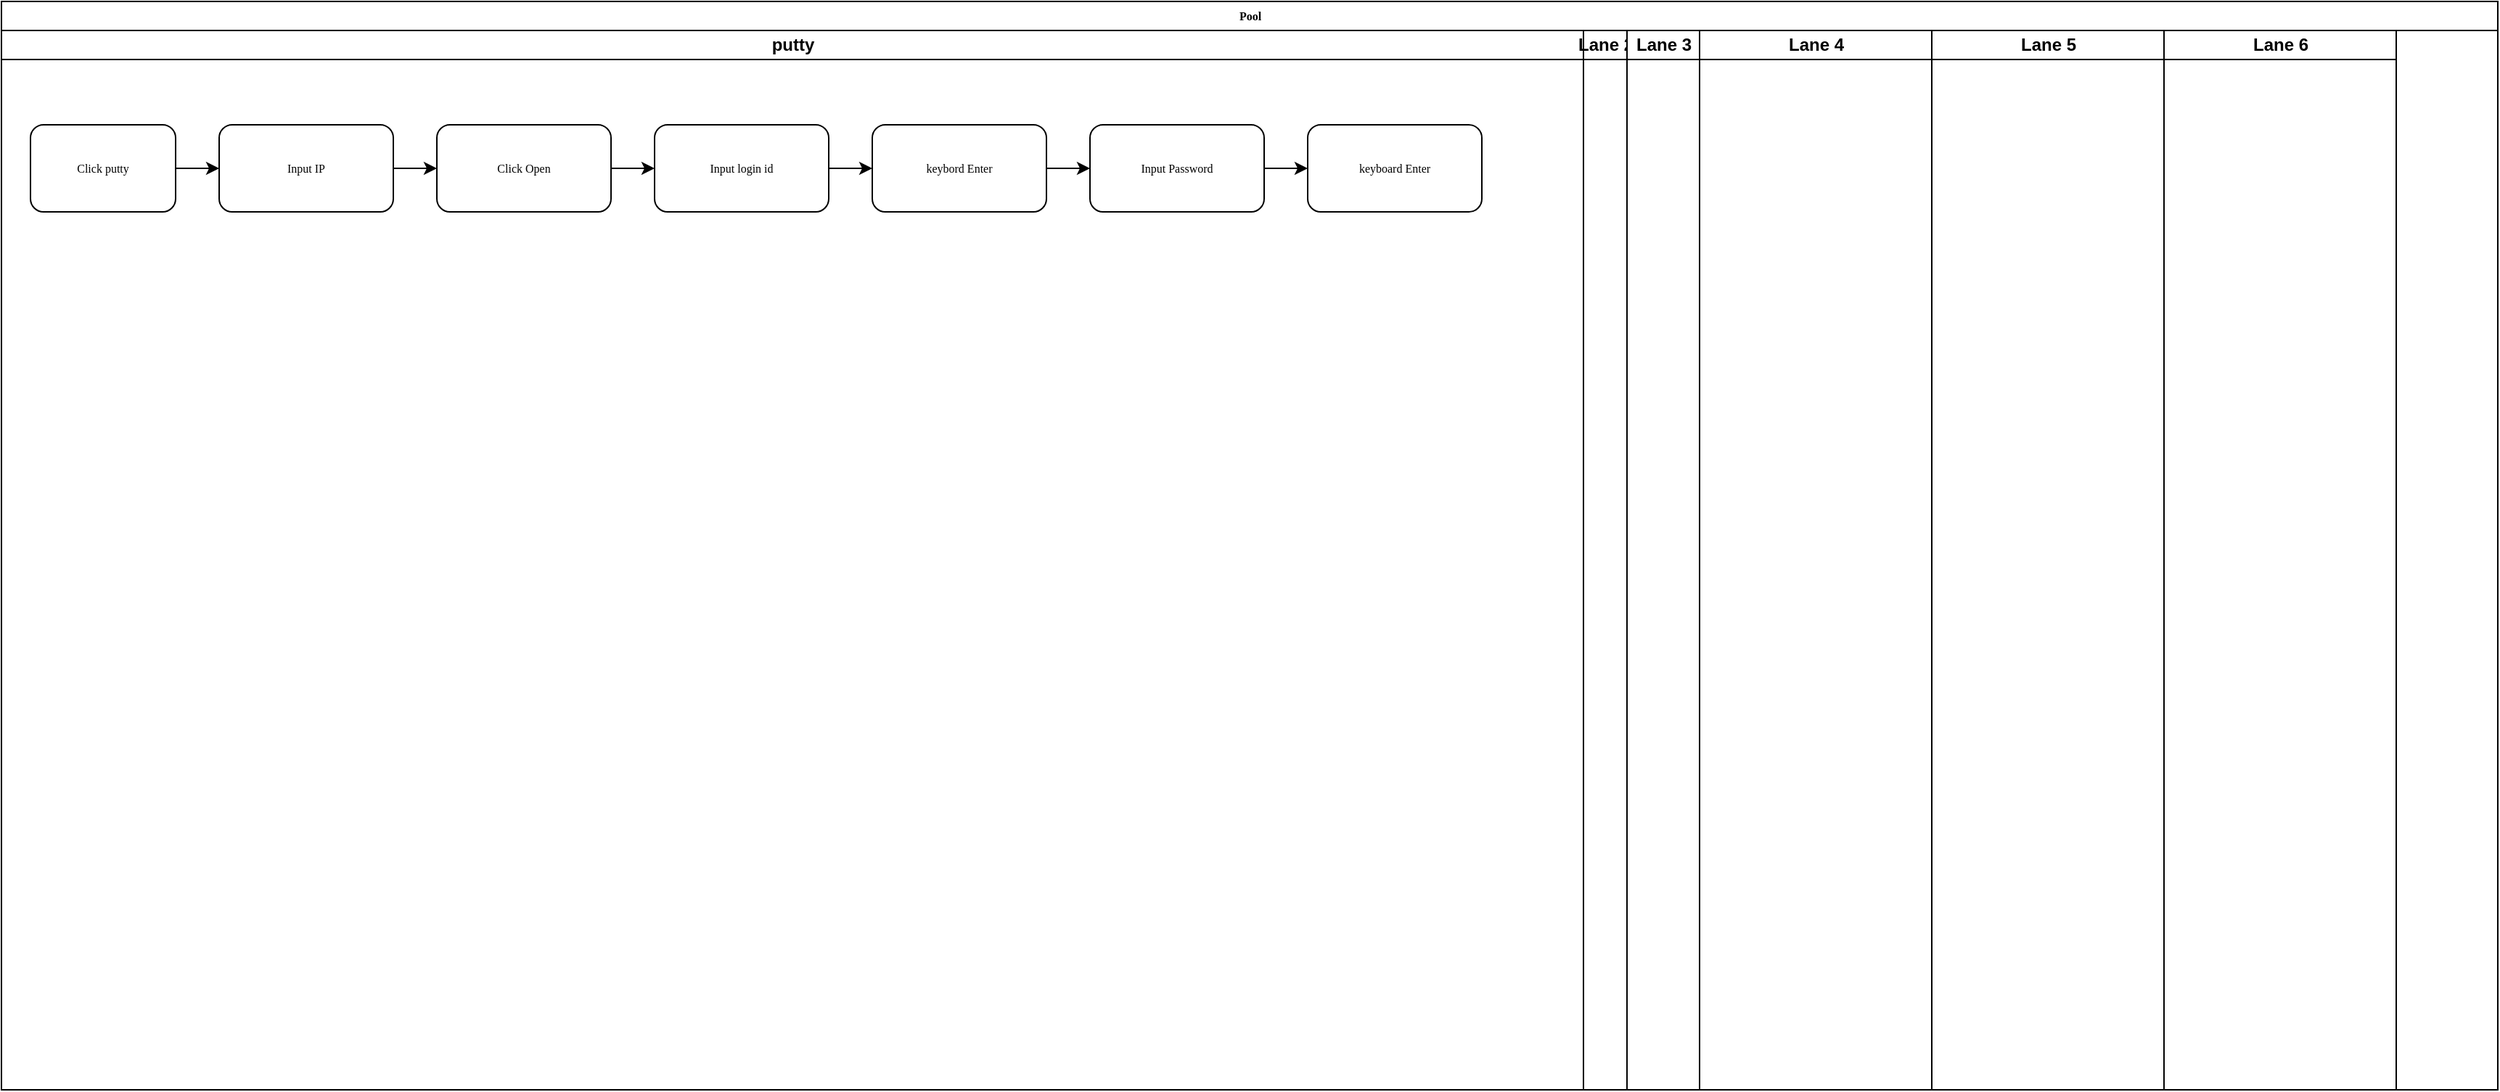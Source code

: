 <mxfile version="20.0.2" type="github">
  <diagram name="Page-1" id="74e2e168-ea6b-b213-b513-2b3c1d86103e">
    <mxGraphModel dx="1385" dy="781" grid="1" gridSize="10" guides="1" tooltips="1" connect="1" arrows="1" fold="1" page="1" pageScale="1" pageWidth="1100" pageHeight="850" background="none" math="0" shadow="0">
      <root>
        <mxCell id="0" />
        <mxCell id="1" parent="0" />
        <mxCell id="77e6c97f196da883-1" value="Pool" style="swimlane;html=1;childLayout=stackLayout;startSize=20;rounded=0;shadow=0;labelBackgroundColor=none;strokeWidth=1;fontFamily=Verdana;fontSize=8;align=center;" parent="1" vertex="1">
          <mxGeometry x="70" y="40" width="1720" height="750" as="geometry" />
        </mxCell>
        <mxCell id="77e6c97f196da883-2" value="putty" style="swimlane;html=1;startSize=20;" parent="77e6c97f196da883-1" vertex="1">
          <mxGeometry y="20" width="1090" height="730" as="geometry" />
        </mxCell>
        <mxCell id="77e6c97f196da883-8" value="Click putty" style="rounded=1;whiteSpace=wrap;html=1;shadow=0;labelBackgroundColor=none;strokeWidth=1;fontFamily=Verdana;fontSize=8;align=center;" parent="77e6c97f196da883-2" vertex="1">
          <mxGeometry x="20" y="65" width="100" height="60" as="geometry" />
        </mxCell>
        <mxCell id="_vYEzEPV6xVNBA0gidSj-5" value="" style="edgeStyle=orthogonalEdgeStyle;rounded=0;orthogonalLoop=1;jettySize=auto;html=1;" edge="1" parent="77e6c97f196da883-2" source="_vYEzEPV6xVNBA0gidSj-1" target="_vYEzEPV6xVNBA0gidSj-4">
          <mxGeometry relative="1" as="geometry" />
        </mxCell>
        <mxCell id="_vYEzEPV6xVNBA0gidSj-1" value="Input IP" style="whiteSpace=wrap;html=1;fontSize=8;fontFamily=Verdana;rounded=1;shadow=0;labelBackgroundColor=none;strokeWidth=1;" vertex="1" parent="77e6c97f196da883-2">
          <mxGeometry x="150" y="65" width="120" height="60" as="geometry" />
        </mxCell>
        <mxCell id="_vYEzEPV6xVNBA0gidSj-2" value="" style="edgeStyle=orthogonalEdgeStyle;rounded=0;orthogonalLoop=1;jettySize=auto;html=1;" edge="1" parent="77e6c97f196da883-2" source="77e6c97f196da883-8" target="_vYEzEPV6xVNBA0gidSj-1">
          <mxGeometry relative="1" as="geometry" />
        </mxCell>
        <mxCell id="_vYEzEPV6xVNBA0gidSj-7" value="" style="edgeStyle=orthogonalEdgeStyle;rounded=0;orthogonalLoop=1;jettySize=auto;html=1;" edge="1" parent="77e6c97f196da883-2" source="_vYEzEPV6xVNBA0gidSj-4" target="_vYEzEPV6xVNBA0gidSj-6">
          <mxGeometry relative="1" as="geometry" />
        </mxCell>
        <mxCell id="_vYEzEPV6xVNBA0gidSj-4" value="Click Open" style="whiteSpace=wrap;html=1;fontSize=8;fontFamily=Verdana;rounded=1;shadow=0;labelBackgroundColor=none;strokeWidth=1;" vertex="1" parent="77e6c97f196da883-2">
          <mxGeometry x="300" y="65" width="120" height="60" as="geometry" />
        </mxCell>
        <mxCell id="_vYEzEPV6xVNBA0gidSj-10" value="" style="edgeStyle=orthogonalEdgeStyle;rounded=0;orthogonalLoop=1;jettySize=auto;html=1;" edge="1" parent="77e6c97f196da883-2" source="_vYEzEPV6xVNBA0gidSj-6" target="_vYEzEPV6xVNBA0gidSj-9">
          <mxGeometry relative="1" as="geometry" />
        </mxCell>
        <mxCell id="_vYEzEPV6xVNBA0gidSj-6" value="Input login id" style="whiteSpace=wrap;html=1;fontSize=8;fontFamily=Verdana;rounded=1;shadow=0;labelBackgroundColor=none;strokeWidth=1;" vertex="1" parent="77e6c97f196da883-2">
          <mxGeometry x="450" y="65" width="120" height="60" as="geometry" />
        </mxCell>
        <mxCell id="_vYEzEPV6xVNBA0gidSj-12" value="" style="edgeStyle=orthogonalEdgeStyle;rounded=0;orthogonalLoop=1;jettySize=auto;html=1;" edge="1" parent="77e6c97f196da883-2" source="_vYEzEPV6xVNBA0gidSj-9" target="_vYEzEPV6xVNBA0gidSj-11">
          <mxGeometry relative="1" as="geometry" />
        </mxCell>
        <mxCell id="_vYEzEPV6xVNBA0gidSj-9" value="keybord Enter" style="whiteSpace=wrap;html=1;fontSize=8;fontFamily=Verdana;rounded=1;shadow=0;labelBackgroundColor=none;strokeWidth=1;" vertex="1" parent="77e6c97f196da883-2">
          <mxGeometry x="600" y="65" width="120" height="60" as="geometry" />
        </mxCell>
        <mxCell id="_vYEzEPV6xVNBA0gidSj-16" value="" style="edgeStyle=orthogonalEdgeStyle;rounded=0;orthogonalLoop=1;jettySize=auto;html=1;" edge="1" parent="77e6c97f196da883-2" source="_vYEzEPV6xVNBA0gidSj-11" target="_vYEzEPV6xVNBA0gidSj-15">
          <mxGeometry relative="1" as="geometry" />
        </mxCell>
        <mxCell id="_vYEzEPV6xVNBA0gidSj-11" value="Input Password" style="whiteSpace=wrap;html=1;fontSize=8;fontFamily=Verdana;rounded=1;shadow=0;labelBackgroundColor=none;strokeWidth=1;" vertex="1" parent="77e6c97f196da883-2">
          <mxGeometry x="750" y="65" width="120" height="60" as="geometry" />
        </mxCell>
        <mxCell id="_vYEzEPV6xVNBA0gidSj-15" value="keyboard Enter" style="whiteSpace=wrap;html=1;fontSize=8;fontFamily=Verdana;rounded=1;shadow=0;labelBackgroundColor=none;strokeWidth=1;" vertex="1" parent="77e6c97f196da883-2">
          <mxGeometry x="900" y="65" width="120" height="60" as="geometry" />
        </mxCell>
        <mxCell id="77e6c97f196da883-3" value="Lane 2" style="swimlane;html=1;startSize=20;" parent="77e6c97f196da883-1" vertex="1">
          <mxGeometry x="1090" y="20" width="30" height="730" as="geometry" />
        </mxCell>
        <mxCell id="77e6c97f196da883-4" value="Lane 3" style="swimlane;html=1;startSize=20;" parent="77e6c97f196da883-1" vertex="1">
          <mxGeometry x="1120" y="20" width="50" height="730" as="geometry" />
        </mxCell>
        <mxCell id="77e6c97f196da883-5" value="Lane 4" style="swimlane;html=1;startSize=20;" parent="77e6c97f196da883-1" vertex="1">
          <mxGeometry x="1170" y="20" width="160" height="730" as="geometry" />
        </mxCell>
        <mxCell id="77e6c97f196da883-6" value="Lane 5" style="swimlane;html=1;startSize=20;" parent="77e6c97f196da883-1" vertex="1">
          <mxGeometry x="1330" y="20" width="160" height="730" as="geometry" />
        </mxCell>
        <mxCell id="77e6c97f196da883-7" value="Lane 6" style="swimlane;html=1;startSize=20;" parent="77e6c97f196da883-1" vertex="1">
          <mxGeometry x="1490" y="20" width="160" height="730" as="geometry" />
        </mxCell>
      </root>
    </mxGraphModel>
  </diagram>
</mxfile>
